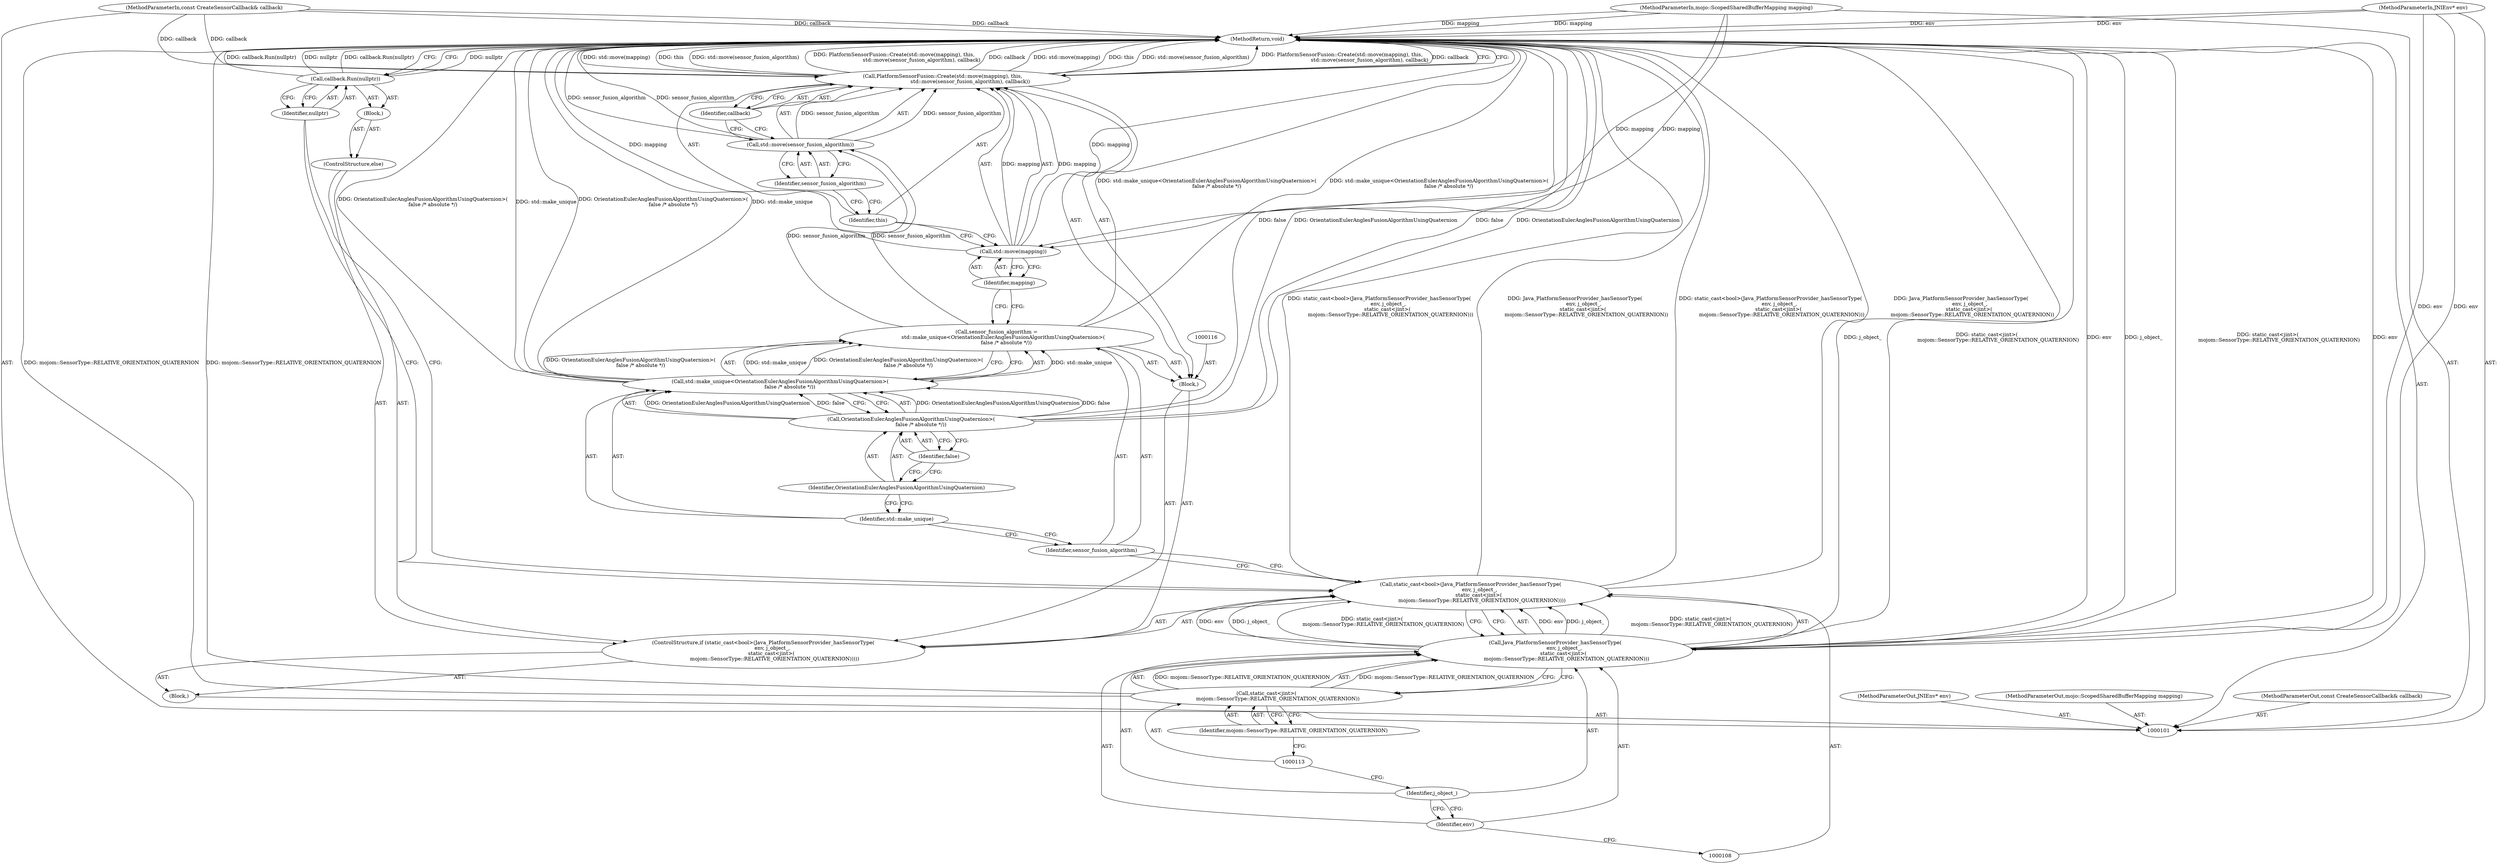 digraph "1_Chrome_c0c8978849ac57e4ecd613ddc8ff7852a2054734_17" {
"1000135" [label="(MethodReturn,void)"];
"1000121" [label="(Call,OrientationEulerAnglesFusionAlgorithmUsingQuaternion>(\n            false /* absolute */))"];
"1000122" [label="(Identifier,OrientationEulerAnglesFusionAlgorithmUsingQuaternion)"];
"1000119" [label="(Call,std::make_unique<OrientationEulerAnglesFusionAlgorithmUsingQuaternion>(\n            false /* absolute */))"];
"1000120" [label="(Identifier,std::make_unique)"];
"1000123" [label="(Identifier,false)"];
"1000125" [label="(Call,std::move(mapping))"];
"1000124" [label="(Call,PlatformSensorFusion::Create(std::move(mapping), this,\n                                  std::move(sensor_fusion_algorithm), callback))"];
"1000126" [label="(Identifier,mapping)"];
"1000127" [label="(Identifier,this)"];
"1000128" [label="(Call,std::move(sensor_fusion_algorithm))"];
"1000129" [label="(Identifier,sensor_fusion_algorithm)"];
"1000130" [label="(Identifier,callback)"];
"1000132" [label="(Block,)"];
"1000131" [label="(ControlStructure,else)"];
"1000134" [label="(Identifier,nullptr)"];
"1000133" [label="(Call,callback.Run(nullptr))"];
"1000102" [label="(MethodParameterIn,JNIEnv* env)"];
"1000184" [label="(MethodParameterOut,JNIEnv* env)"];
"1000103" [label="(MethodParameterIn,mojo::ScopedSharedBufferMapping mapping)"];
"1000185" [label="(MethodParameterOut,mojo::ScopedSharedBufferMapping mapping)"];
"1000105" [label="(Block,)"];
"1000104" [label="(MethodParameterIn,const CreateSensorCallback& callback)"];
"1000186" [label="(MethodParameterOut,const CreateSensorCallback& callback)"];
"1000109" [label="(Call,Java_PlatformSensorProvider_hasSensorType(\n           env, j_object_,\n          static_cast<jint>(\n              mojom::SensorType::RELATIVE_ORIENTATION_QUATERNION)))"];
"1000106" [label="(ControlStructure,if (static_cast<bool>(Java_PlatformSensorProvider_hasSensorType(\n           env, j_object_,\n          static_cast<jint>(\n              mojom::SensorType::RELATIVE_ORIENTATION_QUATERNION)))))"];
"1000107" [label="(Call,static_cast<bool>(Java_PlatformSensorProvider_hasSensorType(\n           env, j_object_,\n          static_cast<jint>(\n              mojom::SensorType::RELATIVE_ORIENTATION_QUATERNION))))"];
"1000110" [label="(Identifier,env)"];
"1000111" [label="(Identifier,j_object_)"];
"1000112" [label="(Call,static_cast<jint>(\n              mojom::SensorType::RELATIVE_ORIENTATION_QUATERNION))"];
"1000114" [label="(Identifier,mojom::SensorType::RELATIVE_ORIENTATION_QUATERNION)"];
"1000115" [label="(Block,)"];
"1000117" [label="(Call,sensor_fusion_algorithm =\n        std::make_unique<OrientationEulerAnglesFusionAlgorithmUsingQuaternion>(\n            false /* absolute */))"];
"1000118" [label="(Identifier,sensor_fusion_algorithm)"];
"1000135" -> "1000101"  [label="AST: "];
"1000135" -> "1000124"  [label="CFG: "];
"1000135" -> "1000133"  [label="CFG: "];
"1000124" -> "1000135"  [label="DDG: std::move(mapping)"];
"1000124" -> "1000135"  [label="DDG: this"];
"1000124" -> "1000135"  [label="DDG: std::move(sensor_fusion_algorithm)"];
"1000124" -> "1000135"  [label="DDG: PlatformSensorFusion::Create(std::move(mapping), this,\n                                  std::move(sensor_fusion_algorithm), callback)"];
"1000124" -> "1000135"  [label="DDG: callback"];
"1000107" -> "1000135"  [label="DDG: static_cast<bool>(Java_PlatformSensorProvider_hasSensorType(\n           env, j_object_,\n          static_cast<jint>(\n              mojom::SensorType::RELATIVE_ORIENTATION_QUATERNION)))"];
"1000107" -> "1000135"  [label="DDG: Java_PlatformSensorProvider_hasSensorType(\n           env, j_object_,\n          static_cast<jint>(\n              mojom::SensorType::RELATIVE_ORIENTATION_QUATERNION))"];
"1000104" -> "1000135"  [label="DDG: callback"];
"1000112" -> "1000135"  [label="DDG: mojom::SensorType::RELATIVE_ORIENTATION_QUATERNION"];
"1000121" -> "1000135"  [label="DDG: false"];
"1000121" -> "1000135"  [label="DDG: OrientationEulerAnglesFusionAlgorithmUsingQuaternion"];
"1000119" -> "1000135"  [label="DDG: OrientationEulerAnglesFusionAlgorithmUsingQuaternion>(\n            false /* absolute */)"];
"1000119" -> "1000135"  [label="DDG: std::make_unique"];
"1000117" -> "1000135"  [label="DDG: std::make_unique<OrientationEulerAnglesFusionAlgorithmUsingQuaternion>(\n            false /* absolute */)"];
"1000109" -> "1000135"  [label="DDG: j_object_"];
"1000109" -> "1000135"  [label="DDG: static_cast<jint>(\n              mojom::SensorType::RELATIVE_ORIENTATION_QUATERNION)"];
"1000109" -> "1000135"  [label="DDG: env"];
"1000125" -> "1000135"  [label="DDG: mapping"];
"1000128" -> "1000135"  [label="DDG: sensor_fusion_algorithm"];
"1000103" -> "1000135"  [label="DDG: mapping"];
"1000133" -> "1000135"  [label="DDG: nullptr"];
"1000133" -> "1000135"  [label="DDG: callback.Run(nullptr)"];
"1000102" -> "1000135"  [label="DDG: env"];
"1000121" -> "1000119"  [label="AST: "];
"1000121" -> "1000123"  [label="CFG: "];
"1000122" -> "1000121"  [label="AST: "];
"1000123" -> "1000121"  [label="AST: "];
"1000119" -> "1000121"  [label="CFG: "];
"1000121" -> "1000135"  [label="DDG: false"];
"1000121" -> "1000135"  [label="DDG: OrientationEulerAnglesFusionAlgorithmUsingQuaternion"];
"1000121" -> "1000119"  [label="DDG: OrientationEulerAnglesFusionAlgorithmUsingQuaternion"];
"1000121" -> "1000119"  [label="DDG: false"];
"1000122" -> "1000121"  [label="AST: "];
"1000122" -> "1000120"  [label="CFG: "];
"1000123" -> "1000122"  [label="CFG: "];
"1000119" -> "1000117"  [label="AST: "];
"1000119" -> "1000121"  [label="CFG: "];
"1000120" -> "1000119"  [label="AST: "];
"1000121" -> "1000119"  [label="AST: "];
"1000117" -> "1000119"  [label="CFG: "];
"1000119" -> "1000135"  [label="DDG: OrientationEulerAnglesFusionAlgorithmUsingQuaternion>(\n            false /* absolute */)"];
"1000119" -> "1000135"  [label="DDG: std::make_unique"];
"1000119" -> "1000117"  [label="DDG: std::make_unique"];
"1000119" -> "1000117"  [label="DDG: OrientationEulerAnglesFusionAlgorithmUsingQuaternion>(\n            false /* absolute */)"];
"1000121" -> "1000119"  [label="DDG: OrientationEulerAnglesFusionAlgorithmUsingQuaternion"];
"1000121" -> "1000119"  [label="DDG: false"];
"1000120" -> "1000119"  [label="AST: "];
"1000120" -> "1000118"  [label="CFG: "];
"1000122" -> "1000120"  [label="CFG: "];
"1000123" -> "1000121"  [label="AST: "];
"1000123" -> "1000122"  [label="CFG: "];
"1000121" -> "1000123"  [label="CFG: "];
"1000125" -> "1000124"  [label="AST: "];
"1000125" -> "1000126"  [label="CFG: "];
"1000126" -> "1000125"  [label="AST: "];
"1000127" -> "1000125"  [label="CFG: "];
"1000125" -> "1000135"  [label="DDG: mapping"];
"1000125" -> "1000124"  [label="DDG: mapping"];
"1000103" -> "1000125"  [label="DDG: mapping"];
"1000124" -> "1000115"  [label="AST: "];
"1000124" -> "1000130"  [label="CFG: "];
"1000125" -> "1000124"  [label="AST: "];
"1000127" -> "1000124"  [label="AST: "];
"1000128" -> "1000124"  [label="AST: "];
"1000130" -> "1000124"  [label="AST: "];
"1000135" -> "1000124"  [label="CFG: "];
"1000124" -> "1000135"  [label="DDG: std::move(mapping)"];
"1000124" -> "1000135"  [label="DDG: this"];
"1000124" -> "1000135"  [label="DDG: std::move(sensor_fusion_algorithm)"];
"1000124" -> "1000135"  [label="DDG: PlatformSensorFusion::Create(std::move(mapping), this,\n                                  std::move(sensor_fusion_algorithm), callback)"];
"1000124" -> "1000135"  [label="DDG: callback"];
"1000125" -> "1000124"  [label="DDG: mapping"];
"1000128" -> "1000124"  [label="DDG: sensor_fusion_algorithm"];
"1000104" -> "1000124"  [label="DDG: callback"];
"1000126" -> "1000125"  [label="AST: "];
"1000126" -> "1000117"  [label="CFG: "];
"1000125" -> "1000126"  [label="CFG: "];
"1000127" -> "1000124"  [label="AST: "];
"1000127" -> "1000125"  [label="CFG: "];
"1000129" -> "1000127"  [label="CFG: "];
"1000128" -> "1000124"  [label="AST: "];
"1000128" -> "1000129"  [label="CFG: "];
"1000129" -> "1000128"  [label="AST: "];
"1000130" -> "1000128"  [label="CFG: "];
"1000128" -> "1000135"  [label="DDG: sensor_fusion_algorithm"];
"1000128" -> "1000124"  [label="DDG: sensor_fusion_algorithm"];
"1000117" -> "1000128"  [label="DDG: sensor_fusion_algorithm"];
"1000129" -> "1000128"  [label="AST: "];
"1000129" -> "1000127"  [label="CFG: "];
"1000128" -> "1000129"  [label="CFG: "];
"1000130" -> "1000124"  [label="AST: "];
"1000130" -> "1000128"  [label="CFG: "];
"1000124" -> "1000130"  [label="CFG: "];
"1000132" -> "1000131"  [label="AST: "];
"1000133" -> "1000132"  [label="AST: "];
"1000131" -> "1000106"  [label="AST: "];
"1000132" -> "1000131"  [label="AST: "];
"1000134" -> "1000133"  [label="AST: "];
"1000134" -> "1000107"  [label="CFG: "];
"1000133" -> "1000134"  [label="CFG: "];
"1000133" -> "1000132"  [label="AST: "];
"1000133" -> "1000134"  [label="CFG: "];
"1000134" -> "1000133"  [label="AST: "];
"1000135" -> "1000133"  [label="CFG: "];
"1000133" -> "1000135"  [label="DDG: nullptr"];
"1000133" -> "1000135"  [label="DDG: callback.Run(nullptr)"];
"1000102" -> "1000101"  [label="AST: "];
"1000102" -> "1000135"  [label="DDG: env"];
"1000102" -> "1000109"  [label="DDG: env"];
"1000184" -> "1000101"  [label="AST: "];
"1000103" -> "1000101"  [label="AST: "];
"1000103" -> "1000135"  [label="DDG: mapping"];
"1000103" -> "1000125"  [label="DDG: mapping"];
"1000185" -> "1000101"  [label="AST: "];
"1000105" -> "1000101"  [label="AST: "];
"1000106" -> "1000105"  [label="AST: "];
"1000104" -> "1000101"  [label="AST: "];
"1000104" -> "1000135"  [label="DDG: callback"];
"1000104" -> "1000124"  [label="DDG: callback"];
"1000186" -> "1000101"  [label="AST: "];
"1000109" -> "1000107"  [label="AST: "];
"1000109" -> "1000112"  [label="CFG: "];
"1000110" -> "1000109"  [label="AST: "];
"1000111" -> "1000109"  [label="AST: "];
"1000112" -> "1000109"  [label="AST: "];
"1000107" -> "1000109"  [label="CFG: "];
"1000109" -> "1000135"  [label="DDG: j_object_"];
"1000109" -> "1000135"  [label="DDG: static_cast<jint>(\n              mojom::SensorType::RELATIVE_ORIENTATION_QUATERNION)"];
"1000109" -> "1000135"  [label="DDG: env"];
"1000109" -> "1000107"  [label="DDG: env"];
"1000109" -> "1000107"  [label="DDG: j_object_"];
"1000109" -> "1000107"  [label="DDG: static_cast<jint>(\n              mojom::SensorType::RELATIVE_ORIENTATION_QUATERNION)"];
"1000102" -> "1000109"  [label="DDG: env"];
"1000112" -> "1000109"  [label="DDG: mojom::SensorType::RELATIVE_ORIENTATION_QUATERNION"];
"1000106" -> "1000105"  [label="AST: "];
"1000107" -> "1000106"  [label="AST: "];
"1000115" -> "1000106"  [label="AST: "];
"1000131" -> "1000106"  [label="AST: "];
"1000107" -> "1000106"  [label="AST: "];
"1000107" -> "1000109"  [label="CFG: "];
"1000108" -> "1000107"  [label="AST: "];
"1000109" -> "1000107"  [label="AST: "];
"1000118" -> "1000107"  [label="CFG: "];
"1000134" -> "1000107"  [label="CFG: "];
"1000107" -> "1000135"  [label="DDG: static_cast<bool>(Java_PlatformSensorProvider_hasSensorType(\n           env, j_object_,\n          static_cast<jint>(\n              mojom::SensorType::RELATIVE_ORIENTATION_QUATERNION)))"];
"1000107" -> "1000135"  [label="DDG: Java_PlatformSensorProvider_hasSensorType(\n           env, j_object_,\n          static_cast<jint>(\n              mojom::SensorType::RELATIVE_ORIENTATION_QUATERNION))"];
"1000109" -> "1000107"  [label="DDG: env"];
"1000109" -> "1000107"  [label="DDG: j_object_"];
"1000109" -> "1000107"  [label="DDG: static_cast<jint>(\n              mojom::SensorType::RELATIVE_ORIENTATION_QUATERNION)"];
"1000110" -> "1000109"  [label="AST: "];
"1000110" -> "1000108"  [label="CFG: "];
"1000111" -> "1000110"  [label="CFG: "];
"1000111" -> "1000109"  [label="AST: "];
"1000111" -> "1000110"  [label="CFG: "];
"1000113" -> "1000111"  [label="CFG: "];
"1000112" -> "1000109"  [label="AST: "];
"1000112" -> "1000114"  [label="CFG: "];
"1000113" -> "1000112"  [label="AST: "];
"1000114" -> "1000112"  [label="AST: "];
"1000109" -> "1000112"  [label="CFG: "];
"1000112" -> "1000135"  [label="DDG: mojom::SensorType::RELATIVE_ORIENTATION_QUATERNION"];
"1000112" -> "1000109"  [label="DDG: mojom::SensorType::RELATIVE_ORIENTATION_QUATERNION"];
"1000114" -> "1000112"  [label="AST: "];
"1000114" -> "1000113"  [label="CFG: "];
"1000112" -> "1000114"  [label="CFG: "];
"1000115" -> "1000106"  [label="AST: "];
"1000116" -> "1000115"  [label="AST: "];
"1000117" -> "1000115"  [label="AST: "];
"1000124" -> "1000115"  [label="AST: "];
"1000117" -> "1000115"  [label="AST: "];
"1000117" -> "1000119"  [label="CFG: "];
"1000118" -> "1000117"  [label="AST: "];
"1000119" -> "1000117"  [label="AST: "];
"1000126" -> "1000117"  [label="CFG: "];
"1000117" -> "1000135"  [label="DDG: std::make_unique<OrientationEulerAnglesFusionAlgorithmUsingQuaternion>(\n            false /* absolute */)"];
"1000119" -> "1000117"  [label="DDG: std::make_unique"];
"1000119" -> "1000117"  [label="DDG: OrientationEulerAnglesFusionAlgorithmUsingQuaternion>(\n            false /* absolute */)"];
"1000117" -> "1000128"  [label="DDG: sensor_fusion_algorithm"];
"1000118" -> "1000117"  [label="AST: "];
"1000118" -> "1000107"  [label="CFG: "];
"1000120" -> "1000118"  [label="CFG: "];
}
